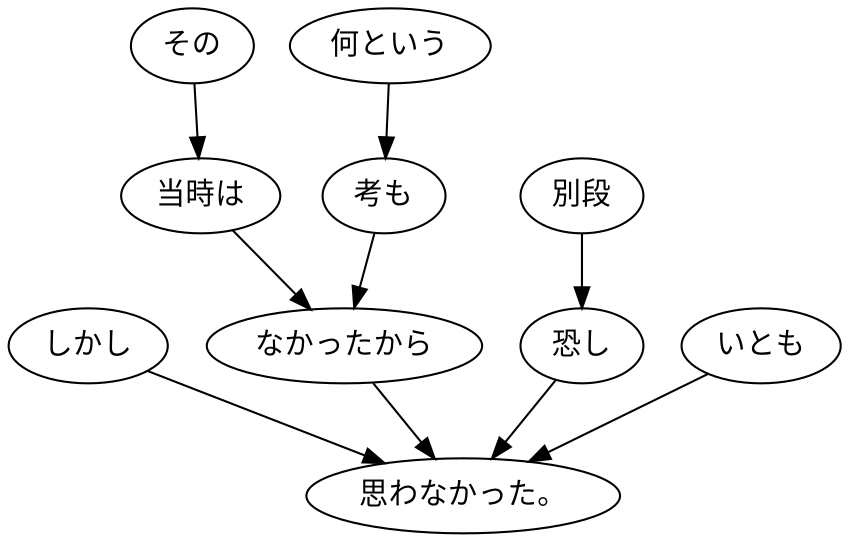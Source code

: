 digraph graph8 {
	node0 [label="しかし"];
	node1 [label="その"];
	node2 [label="当時は"];
	node3 [label="何という"];
	node4 [label="考も"];
	node5 [label="なかったから"];
	node6 [label="別段"];
	node7 [label="恐し"];
	node8 [label="いとも"];
	node9 [label="思わなかった。"];
	node0 -> node9;
	node1 -> node2;
	node2 -> node5;
	node3 -> node4;
	node4 -> node5;
	node5 -> node9;
	node6 -> node7;
	node7 -> node9;
	node8 -> node9;
}
